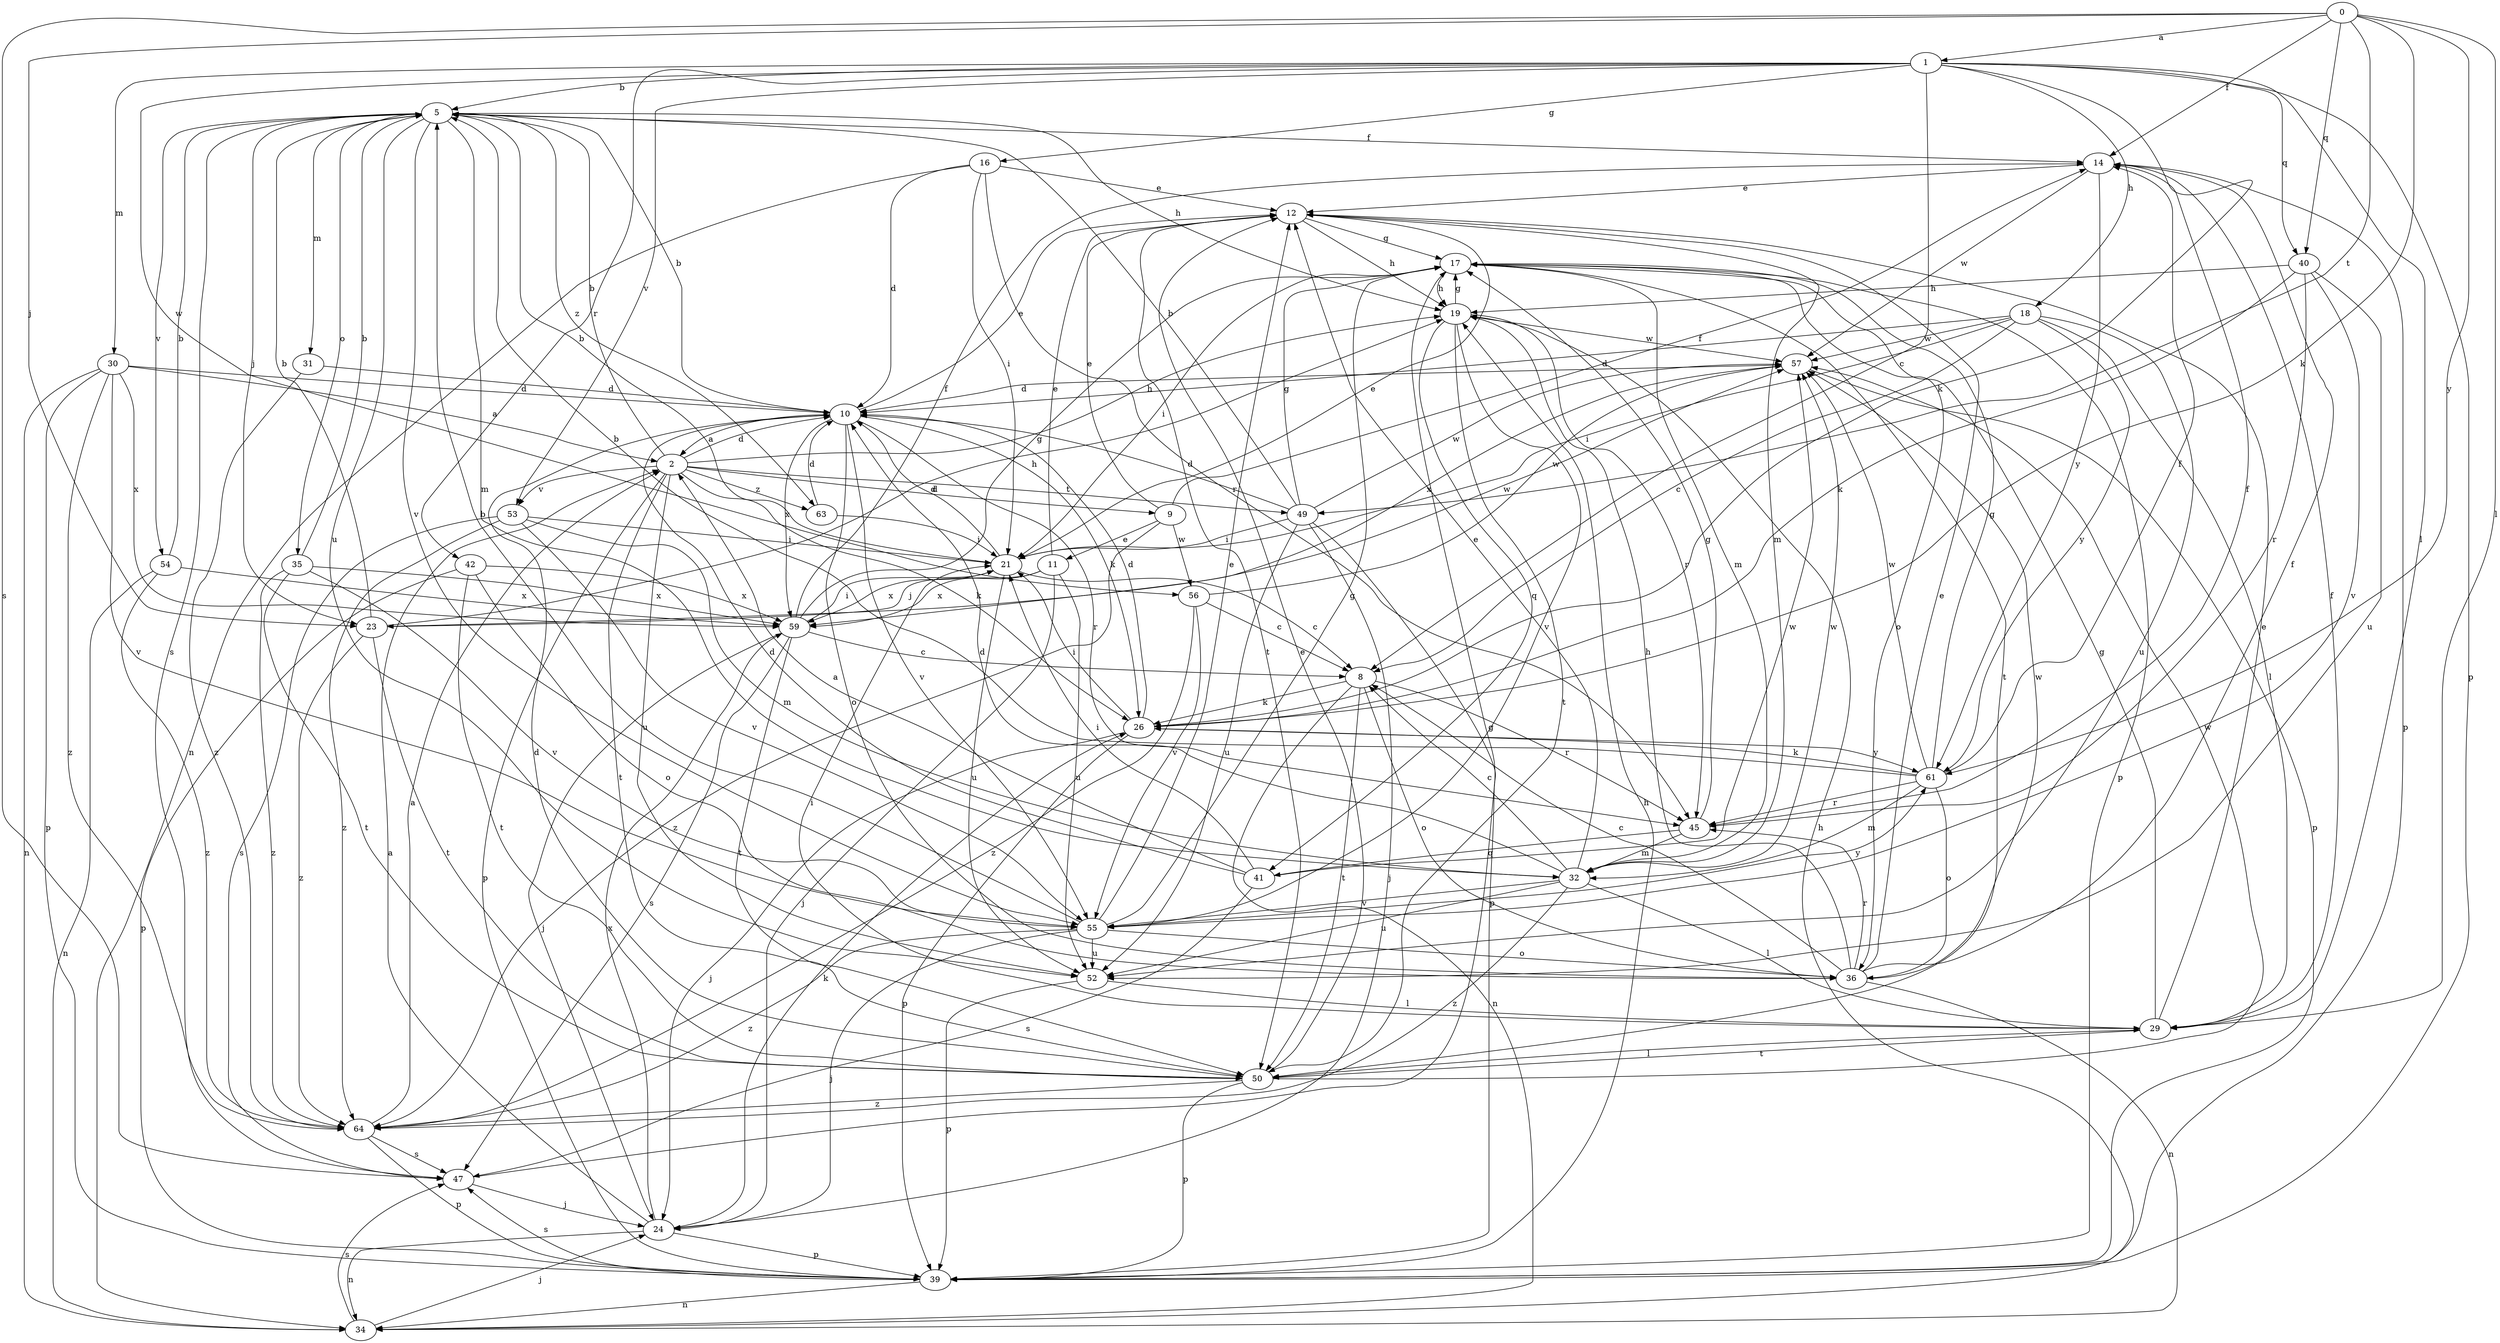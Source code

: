 strict digraph  {
0;
1;
2;
5;
8;
9;
10;
11;
12;
14;
16;
17;
18;
19;
21;
23;
24;
26;
29;
30;
31;
32;
34;
35;
36;
39;
40;
41;
42;
45;
47;
49;
50;
52;
53;
54;
55;
56;
57;
59;
61;
63;
64;
0 -> 1  [label=a];
0 -> 14  [label=f];
0 -> 23  [label=j];
0 -> 26  [label=k];
0 -> 29  [label=l];
0 -> 40  [label=q];
0 -> 47  [label=s];
0 -> 49  [label=t];
0 -> 61  [label=y];
1 -> 5  [label=b];
1 -> 8  [label=c];
1 -> 16  [label=g];
1 -> 18  [label=h];
1 -> 26  [label=k];
1 -> 29  [label=l];
1 -> 30  [label=m];
1 -> 39  [label=p];
1 -> 40  [label=q];
1 -> 42  [label=r];
1 -> 53  [label=v];
1 -> 56  [label=w];
2 -> 5  [label=b];
2 -> 9  [label=d];
2 -> 10  [label=d];
2 -> 19  [label=h];
2 -> 26  [label=k];
2 -> 39  [label=p];
2 -> 49  [label=t];
2 -> 50  [label=t];
2 -> 52  [label=u];
2 -> 53  [label=v];
2 -> 63  [label=z];
5 -> 14  [label=f];
5 -> 19  [label=h];
5 -> 23  [label=j];
5 -> 31  [label=m];
5 -> 32  [label=m];
5 -> 35  [label=o];
5 -> 47  [label=s];
5 -> 52  [label=u];
5 -> 54  [label=v];
5 -> 55  [label=v];
5 -> 63  [label=z];
8 -> 26  [label=k];
8 -> 34  [label=n];
8 -> 36  [label=o];
8 -> 45  [label=r];
8 -> 50  [label=t];
9 -> 11  [label=e];
9 -> 12  [label=e];
9 -> 14  [label=f];
9 -> 56  [label=w];
9 -> 64  [label=z];
10 -> 2  [label=a];
10 -> 5  [label=b];
10 -> 12  [label=e];
10 -> 26  [label=k];
10 -> 36  [label=o];
10 -> 45  [label=r];
10 -> 55  [label=v];
10 -> 59  [label=x];
11 -> 12  [label=e];
11 -> 23  [label=j];
11 -> 24  [label=j];
11 -> 52  [label=u];
11 -> 59  [label=x];
12 -> 17  [label=g];
12 -> 19  [label=h];
12 -> 32  [label=m];
12 -> 50  [label=t];
14 -> 12  [label=e];
14 -> 39  [label=p];
14 -> 57  [label=w];
14 -> 61  [label=y];
16 -> 10  [label=d];
16 -> 12  [label=e];
16 -> 21  [label=i];
16 -> 34  [label=n];
16 -> 45  [label=r];
17 -> 19  [label=h];
17 -> 21  [label=i];
17 -> 32  [label=m];
17 -> 36  [label=o];
17 -> 39  [label=p];
17 -> 50  [label=t];
18 -> 8  [label=c];
18 -> 10  [label=d];
18 -> 21  [label=i];
18 -> 29  [label=l];
18 -> 52  [label=u];
18 -> 57  [label=w];
18 -> 61  [label=y];
19 -> 17  [label=g];
19 -> 41  [label=q];
19 -> 45  [label=r];
19 -> 50  [label=t];
19 -> 55  [label=v];
19 -> 57  [label=w];
21 -> 5  [label=b];
21 -> 8  [label=c];
21 -> 10  [label=d];
21 -> 12  [label=e];
21 -> 52  [label=u];
21 -> 59  [label=x];
23 -> 5  [label=b];
23 -> 19  [label=h];
23 -> 50  [label=t];
23 -> 57  [label=w];
23 -> 64  [label=z];
24 -> 2  [label=a];
24 -> 26  [label=k];
24 -> 34  [label=n];
24 -> 39  [label=p];
24 -> 59  [label=x];
26 -> 10  [label=d];
26 -> 21  [label=i];
26 -> 24  [label=j];
26 -> 39  [label=p];
26 -> 61  [label=y];
29 -> 12  [label=e];
29 -> 14  [label=f];
29 -> 17  [label=g];
29 -> 21  [label=i];
29 -> 50  [label=t];
30 -> 2  [label=a];
30 -> 10  [label=d];
30 -> 34  [label=n];
30 -> 39  [label=p];
30 -> 55  [label=v];
30 -> 59  [label=x];
30 -> 64  [label=z];
31 -> 10  [label=d];
31 -> 64  [label=z];
32 -> 8  [label=c];
32 -> 10  [label=d];
32 -> 12  [label=e];
32 -> 29  [label=l];
32 -> 52  [label=u];
32 -> 55  [label=v];
32 -> 57  [label=w];
32 -> 64  [label=z];
34 -> 19  [label=h];
34 -> 24  [label=j];
34 -> 47  [label=s];
35 -> 5  [label=b];
35 -> 50  [label=t];
35 -> 55  [label=v];
35 -> 59  [label=x];
35 -> 64  [label=z];
36 -> 8  [label=c];
36 -> 12  [label=e];
36 -> 14  [label=f];
36 -> 19  [label=h];
36 -> 34  [label=n];
36 -> 45  [label=r];
36 -> 57  [label=w];
39 -> 19  [label=h];
39 -> 34  [label=n];
39 -> 47  [label=s];
40 -> 19  [label=h];
40 -> 26  [label=k];
40 -> 45  [label=r];
40 -> 52  [label=u];
40 -> 55  [label=v];
41 -> 2  [label=a];
41 -> 10  [label=d];
41 -> 21  [label=i];
41 -> 47  [label=s];
41 -> 57  [label=w];
42 -> 36  [label=o];
42 -> 39  [label=p];
42 -> 50  [label=t];
42 -> 59  [label=x];
45 -> 14  [label=f];
45 -> 17  [label=g];
45 -> 32  [label=m];
45 -> 41  [label=q];
47 -> 17  [label=g];
47 -> 24  [label=j];
49 -> 5  [label=b];
49 -> 10  [label=d];
49 -> 17  [label=g];
49 -> 21  [label=i];
49 -> 24  [label=j];
49 -> 39  [label=p];
49 -> 52  [label=u];
49 -> 57  [label=w];
50 -> 10  [label=d];
50 -> 12  [label=e];
50 -> 29  [label=l];
50 -> 39  [label=p];
50 -> 57  [label=w];
50 -> 64  [label=z];
52 -> 29  [label=l];
52 -> 39  [label=p];
53 -> 21  [label=i];
53 -> 32  [label=m];
53 -> 47  [label=s];
53 -> 55  [label=v];
53 -> 64  [label=z];
54 -> 5  [label=b];
54 -> 34  [label=n];
54 -> 59  [label=x];
54 -> 64  [label=z];
55 -> 5  [label=b];
55 -> 12  [label=e];
55 -> 17  [label=g];
55 -> 24  [label=j];
55 -> 36  [label=o];
55 -> 52  [label=u];
55 -> 61  [label=y];
55 -> 64  [label=z];
56 -> 8  [label=c];
56 -> 55  [label=v];
56 -> 57  [label=w];
56 -> 64  [label=z];
57 -> 10  [label=d];
57 -> 39  [label=p];
57 -> 59  [label=x];
59 -> 8  [label=c];
59 -> 14  [label=f];
59 -> 17  [label=g];
59 -> 21  [label=i];
59 -> 24  [label=j];
59 -> 47  [label=s];
59 -> 50  [label=t];
61 -> 5  [label=b];
61 -> 14  [label=f];
61 -> 17  [label=g];
61 -> 26  [label=k];
61 -> 32  [label=m];
61 -> 36  [label=o];
61 -> 45  [label=r];
61 -> 57  [label=w];
63 -> 10  [label=d];
63 -> 21  [label=i];
64 -> 2  [label=a];
64 -> 39  [label=p];
64 -> 47  [label=s];
}
